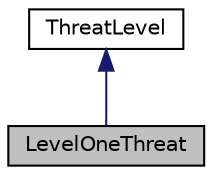 digraph "LevelOneThreat"
{
  edge [fontname="Helvetica",fontsize="10",labelfontname="Helvetica",labelfontsize="10"];
  node [fontname="Helvetica",fontsize="10",shape=record];
  Node2 [label="LevelOneThreat",height=0.2,width=0.4,color="black", fillcolor="grey75", style="filled", fontcolor="black"];
  Node3 -> Node2 [dir="back",color="midnightblue",fontsize="10",style="solid"];
  Node3 [label="ThreatLevel",height=0.2,width=0.4,color="black", fillcolor="white", style="filled",URL="$classThreatLevel.html",tooltip="Threat Level class. "];
}
